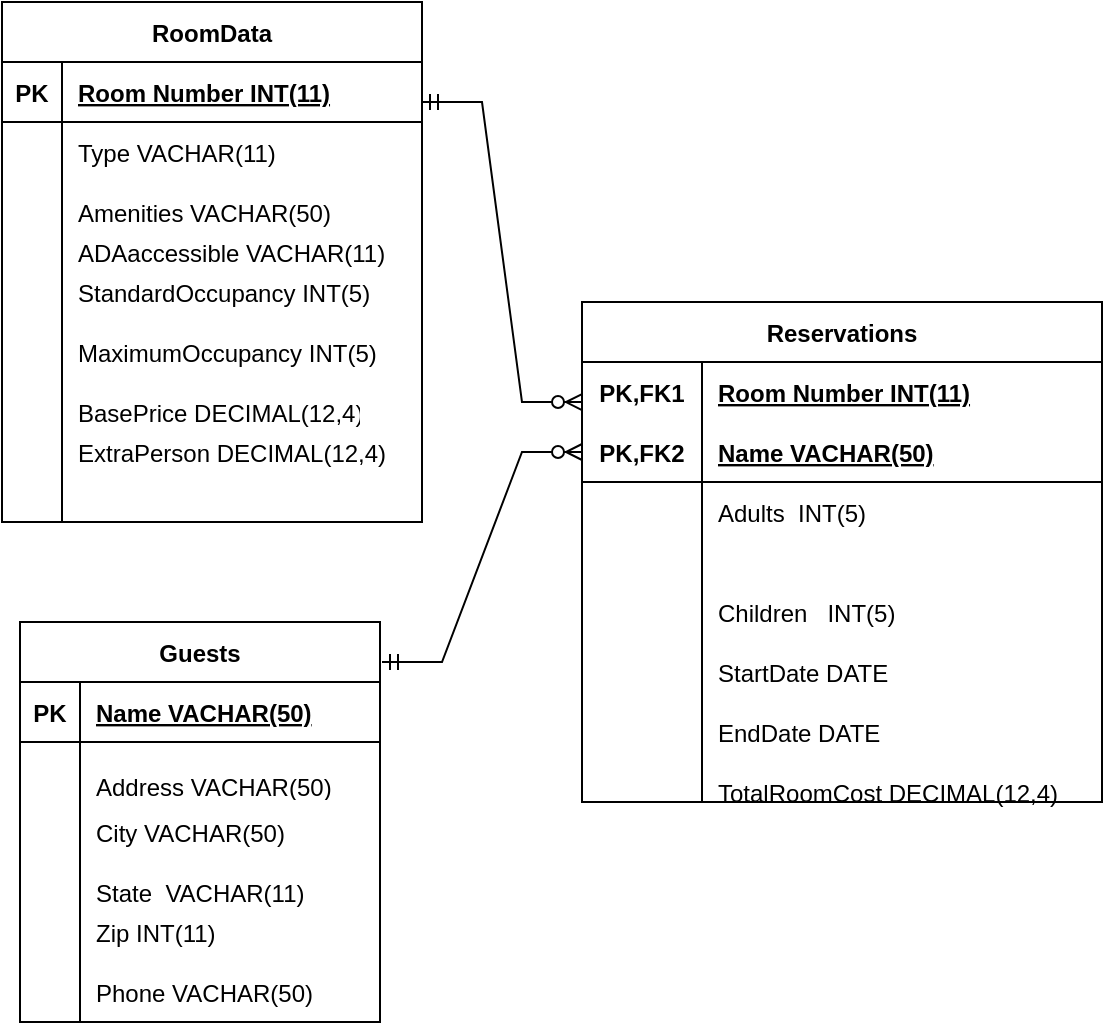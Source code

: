 <mxfile version="20.8.16" type="device"><diagram name="Page-1" id="BQPyDLlxwZd9uDcRkTOi"><mxGraphModel dx="586" dy="894" grid="1" gridSize="10" guides="1" tooltips="1" connect="1" arrows="1" fold="1" page="1" pageScale="1" pageWidth="850" pageHeight="1100" math="0" shadow="0"><root><mxCell id="0"/><mxCell id="1" parent="0"/><mxCell id="mMlgxf_uLr0fnl5zTdPp-9" value="RoomData" style="shape=table;startSize=30;container=1;collapsible=1;childLayout=tableLayout;fixedRows=1;rowLines=0;fontStyle=1;align=center;resizeLast=1;" vertex="1" parent="1"><mxGeometry x="40" y="40" width="210" height="260" as="geometry"/></mxCell><mxCell id="mMlgxf_uLr0fnl5zTdPp-10" value="" style="shape=tableRow;horizontal=0;startSize=0;swimlaneHead=0;swimlaneBody=0;fillColor=none;collapsible=0;dropTarget=0;points=[[0,0.5],[1,0.5]];portConstraint=eastwest;top=0;left=0;right=0;bottom=1;" vertex="1" parent="mMlgxf_uLr0fnl5zTdPp-9"><mxGeometry y="30" width="210" height="30" as="geometry"/></mxCell><mxCell id="mMlgxf_uLr0fnl5zTdPp-11" value="PK" style="shape=partialRectangle;connectable=0;fillColor=none;top=0;left=0;bottom=0;right=0;fontStyle=1;overflow=hidden;" vertex="1" parent="mMlgxf_uLr0fnl5zTdPp-10"><mxGeometry width="30" height="30" as="geometry"><mxRectangle width="30" height="30" as="alternateBounds"/></mxGeometry></mxCell><mxCell id="mMlgxf_uLr0fnl5zTdPp-12" value="Room Number INT(11)" style="shape=partialRectangle;connectable=0;fillColor=none;top=0;left=0;bottom=0;right=0;align=left;spacingLeft=6;fontStyle=5;overflow=hidden;" vertex="1" parent="mMlgxf_uLr0fnl5zTdPp-10"><mxGeometry x="30" width="180" height="30" as="geometry"><mxRectangle width="180" height="30" as="alternateBounds"/></mxGeometry></mxCell><mxCell id="mMlgxf_uLr0fnl5zTdPp-13" value="" style="shape=tableRow;horizontal=0;startSize=0;swimlaneHead=0;swimlaneBody=0;fillColor=none;collapsible=0;dropTarget=0;points=[[0,0.5],[1,0.5]];portConstraint=eastwest;top=0;left=0;right=0;bottom=0;" vertex="1" parent="mMlgxf_uLr0fnl5zTdPp-9"><mxGeometry y="60" width="210" height="30" as="geometry"/></mxCell><mxCell id="mMlgxf_uLr0fnl5zTdPp-14" value="" style="shape=partialRectangle;connectable=0;fillColor=none;top=0;left=0;bottom=0;right=0;editable=1;overflow=hidden;" vertex="1" parent="mMlgxf_uLr0fnl5zTdPp-13"><mxGeometry width="30" height="30" as="geometry"><mxRectangle width="30" height="30" as="alternateBounds"/></mxGeometry></mxCell><mxCell id="mMlgxf_uLr0fnl5zTdPp-15" value="Type VACHAR(11)" style="shape=partialRectangle;connectable=0;fillColor=none;top=0;left=0;bottom=0;right=0;align=left;spacingLeft=6;overflow=hidden;" vertex="1" parent="mMlgxf_uLr0fnl5zTdPp-13"><mxGeometry x="30" width="180" height="30" as="geometry"><mxRectangle width="180" height="30" as="alternateBounds"/></mxGeometry></mxCell><mxCell id="mMlgxf_uLr0fnl5zTdPp-16" value="" style="shape=tableRow;horizontal=0;startSize=0;swimlaneHead=0;swimlaneBody=0;fillColor=none;collapsible=0;dropTarget=0;points=[[0,0.5],[1,0.5]];portConstraint=eastwest;top=0;left=0;right=0;bottom=0;" vertex="1" parent="mMlgxf_uLr0fnl5zTdPp-9"><mxGeometry y="90" width="210" height="30" as="geometry"/></mxCell><mxCell id="mMlgxf_uLr0fnl5zTdPp-17" value="" style="shape=partialRectangle;connectable=0;fillColor=none;top=0;left=0;bottom=0;right=0;editable=1;overflow=hidden;" vertex="1" parent="mMlgxf_uLr0fnl5zTdPp-16"><mxGeometry width="30" height="30" as="geometry"><mxRectangle width="30" height="30" as="alternateBounds"/></mxGeometry></mxCell><mxCell id="mMlgxf_uLr0fnl5zTdPp-18" value="Amenities VACHAR(50)" style="shape=partialRectangle;connectable=0;fillColor=none;top=0;left=0;bottom=0;right=0;align=left;spacingLeft=6;overflow=hidden;" vertex="1" parent="mMlgxf_uLr0fnl5zTdPp-16"><mxGeometry x="30" width="180" height="30" as="geometry"><mxRectangle width="180" height="30" as="alternateBounds"/></mxGeometry></mxCell><mxCell id="mMlgxf_uLr0fnl5zTdPp-19" value="" style="shape=tableRow;horizontal=0;startSize=0;swimlaneHead=0;swimlaneBody=0;fillColor=none;collapsible=0;dropTarget=0;points=[[0,0.5],[1,0.5]];portConstraint=eastwest;top=0;left=0;right=0;bottom=0;" vertex="1" parent="mMlgxf_uLr0fnl5zTdPp-9"><mxGeometry y="120" width="210" height="140" as="geometry"/></mxCell><mxCell id="mMlgxf_uLr0fnl5zTdPp-20" value="" style="shape=partialRectangle;connectable=0;fillColor=none;top=0;left=0;bottom=0;right=0;editable=1;overflow=hidden;" vertex="1" parent="mMlgxf_uLr0fnl5zTdPp-19"><mxGeometry width="30" height="140" as="geometry"><mxRectangle width="30" height="140" as="alternateBounds"/></mxGeometry></mxCell><mxCell id="mMlgxf_uLr0fnl5zTdPp-21" value="" style="shape=partialRectangle;connectable=0;fillColor=none;top=0;left=0;bottom=0;right=0;align=left;spacingLeft=6;overflow=hidden;" vertex="1" parent="mMlgxf_uLr0fnl5zTdPp-19"><mxGeometry x="30" width="180" height="140" as="geometry"><mxRectangle width="180" height="140" as="alternateBounds"/></mxGeometry></mxCell><mxCell id="mMlgxf_uLr0fnl5zTdPp-68" value="ADAaccessible VACHAR(11)" style="shape=partialRectangle;connectable=0;fillColor=none;top=0;left=0;bottom=0;right=0;align=left;spacingLeft=6;overflow=hidden;" vertex="1" parent="1"><mxGeometry x="70" y="150" width="200" height="30" as="geometry"><mxRectangle width="150" height="30" as="alternateBounds"/></mxGeometry></mxCell><mxCell id="mMlgxf_uLr0fnl5zTdPp-69" value="StandardOccupancy INT(5)" style="shape=partialRectangle;connectable=0;fillColor=none;top=0;left=0;bottom=0;right=0;align=left;spacingLeft=6;overflow=hidden;" vertex="1" parent="1"><mxGeometry x="70" y="170" width="190" height="30" as="geometry"><mxRectangle width="150" height="30" as="alternateBounds"/></mxGeometry></mxCell><mxCell id="mMlgxf_uLr0fnl5zTdPp-70" value="MaximumOccupancy INT(5)" style="shape=partialRectangle;connectable=0;fillColor=none;top=0;left=0;bottom=0;right=0;align=left;spacingLeft=6;overflow=hidden;" vertex="1" parent="1"><mxGeometry x="70" y="200" width="180" height="30" as="geometry"><mxRectangle width="150" height="30" as="alternateBounds"/></mxGeometry></mxCell><mxCell id="mMlgxf_uLr0fnl5zTdPp-71" value="BasePrice DECIMAL(12,4)" style="shape=partialRectangle;connectable=0;fillColor=none;top=0;left=0;bottom=0;right=0;align=left;spacingLeft=6;overflow=hidden;" vertex="1" parent="1"><mxGeometry x="70" y="230" width="150" height="30" as="geometry"><mxRectangle width="150" height="30" as="alternateBounds"/></mxGeometry></mxCell><mxCell id="mMlgxf_uLr0fnl5zTdPp-72" value="ExtraPerson DECIMAL(12,4)" style="shape=partialRectangle;connectable=0;fillColor=none;top=0;left=0;bottom=0;right=0;align=left;spacingLeft=6;overflow=hidden;" vertex="1" parent="1"><mxGeometry x="70" y="250" width="180" height="30" as="geometry"><mxRectangle width="150" height="30" as="alternateBounds"/></mxGeometry></mxCell><mxCell id="mMlgxf_uLr0fnl5zTdPp-78" value="Guests" style="shape=table;startSize=30;container=1;collapsible=1;childLayout=tableLayout;fixedRows=1;rowLines=0;fontStyle=1;align=center;resizeLast=1;" vertex="1" parent="1"><mxGeometry x="49" y="350" width="180" height="200" as="geometry"/></mxCell><mxCell id="mMlgxf_uLr0fnl5zTdPp-79" value="" style="shape=tableRow;horizontal=0;startSize=0;swimlaneHead=0;swimlaneBody=0;fillColor=none;collapsible=0;dropTarget=0;points=[[0,0.5],[1,0.5]];portConstraint=eastwest;top=0;left=0;right=0;bottom=1;" vertex="1" parent="mMlgxf_uLr0fnl5zTdPp-78"><mxGeometry y="30" width="180" height="30" as="geometry"/></mxCell><mxCell id="mMlgxf_uLr0fnl5zTdPp-80" value="PK" style="shape=partialRectangle;connectable=0;fillColor=none;top=0;left=0;bottom=0;right=0;fontStyle=1;overflow=hidden;" vertex="1" parent="mMlgxf_uLr0fnl5zTdPp-79"><mxGeometry width="30" height="30" as="geometry"><mxRectangle width="30" height="30" as="alternateBounds"/></mxGeometry></mxCell><mxCell id="mMlgxf_uLr0fnl5zTdPp-81" value="Name VACHAR(50)" style="shape=partialRectangle;connectable=0;fillColor=none;top=0;left=0;bottom=0;right=0;align=left;spacingLeft=6;fontStyle=5;overflow=hidden;" vertex="1" parent="mMlgxf_uLr0fnl5zTdPp-79"><mxGeometry x="30" width="150" height="30" as="geometry"><mxRectangle width="150" height="30" as="alternateBounds"/></mxGeometry></mxCell><mxCell id="mMlgxf_uLr0fnl5zTdPp-85" value="" style="shape=tableRow;horizontal=0;startSize=0;swimlaneHead=0;swimlaneBody=0;fillColor=none;collapsible=0;dropTarget=0;points=[[0,0.5],[1,0.5]];portConstraint=eastwest;top=0;left=0;right=0;bottom=0;" vertex="1" parent="mMlgxf_uLr0fnl5zTdPp-78"><mxGeometry y="60" width="180" height="30" as="geometry"/></mxCell><mxCell id="mMlgxf_uLr0fnl5zTdPp-86" value="" style="shape=partialRectangle;connectable=0;fillColor=none;top=0;left=0;bottom=0;right=0;editable=1;overflow=hidden;" vertex="1" parent="mMlgxf_uLr0fnl5zTdPp-85"><mxGeometry width="30" height="30" as="geometry"><mxRectangle width="30" height="30" as="alternateBounds"/></mxGeometry></mxCell><mxCell id="mMlgxf_uLr0fnl5zTdPp-87" value="&#10;Address VACHAR(50)" style="shape=partialRectangle;connectable=0;fillColor=none;top=0;left=0;bottom=0;right=0;align=left;spacingLeft=6;overflow=hidden;fontStyle=0" vertex="1" parent="mMlgxf_uLr0fnl5zTdPp-85"><mxGeometry x="30" width="150" height="30" as="geometry"><mxRectangle width="150" height="30" as="alternateBounds"/></mxGeometry></mxCell><mxCell id="mMlgxf_uLr0fnl5zTdPp-88" value="" style="shape=tableRow;horizontal=0;startSize=0;swimlaneHead=0;swimlaneBody=0;fillColor=none;collapsible=0;dropTarget=0;points=[[0,0.5],[1,0.5]];portConstraint=eastwest;top=0;left=0;right=0;bottom=0;" vertex="1" parent="mMlgxf_uLr0fnl5zTdPp-78"><mxGeometry y="90" width="180" height="80" as="geometry"/></mxCell><mxCell id="mMlgxf_uLr0fnl5zTdPp-89" value="" style="shape=partialRectangle;connectable=0;fillColor=none;top=0;left=0;bottom=0;right=0;editable=1;overflow=hidden;" vertex="1" parent="mMlgxf_uLr0fnl5zTdPp-88"><mxGeometry width="30" height="80" as="geometry"><mxRectangle width="30" height="80" as="alternateBounds"/></mxGeometry></mxCell><mxCell id="mMlgxf_uLr0fnl5zTdPp-90" value="" style="shape=partialRectangle;connectable=0;fillColor=none;top=0;left=0;bottom=0;right=0;align=left;spacingLeft=6;overflow=hidden;" vertex="1" parent="mMlgxf_uLr0fnl5zTdPp-88"><mxGeometry x="30" width="150" height="80" as="geometry"><mxRectangle width="150" height="80" as="alternateBounds"/></mxGeometry></mxCell><mxCell id="mMlgxf_uLr0fnl5zTdPp-82" value="" style="shape=tableRow;horizontal=0;startSize=0;swimlaneHead=0;swimlaneBody=0;fillColor=none;collapsible=0;dropTarget=0;points=[[0,0.5],[1,0.5]];portConstraint=eastwest;top=0;left=0;right=0;bottom=0;" vertex="1" parent="mMlgxf_uLr0fnl5zTdPp-78"><mxGeometry y="170" width="180" height="30" as="geometry"/></mxCell><mxCell id="mMlgxf_uLr0fnl5zTdPp-83" value="" style="shape=partialRectangle;connectable=0;fillColor=none;top=0;left=0;bottom=0;right=0;editable=1;overflow=hidden;" vertex="1" parent="mMlgxf_uLr0fnl5zTdPp-82"><mxGeometry width="30" height="30" as="geometry"><mxRectangle width="30" height="30" as="alternateBounds"/></mxGeometry></mxCell><mxCell id="mMlgxf_uLr0fnl5zTdPp-84" value="Phone VACHAR(50)" style="shape=partialRectangle;connectable=0;fillColor=none;top=0;left=0;bottom=0;right=0;align=left;spacingLeft=6;overflow=hidden;" vertex="1" parent="mMlgxf_uLr0fnl5zTdPp-82"><mxGeometry x="30" width="150" height="30" as="geometry"><mxRectangle width="150" height="30" as="alternateBounds"/></mxGeometry></mxCell><mxCell id="mMlgxf_uLr0fnl5zTdPp-104" value="State  VACHAR(11)" style="shape=partialRectangle;connectable=0;fillColor=none;top=0;left=0;bottom=0;right=0;align=left;spacingLeft=6;overflow=hidden;" vertex="1" parent="1"><mxGeometry x="79" y="470" width="150" height="30" as="geometry"><mxRectangle width="150" height="30" as="alternateBounds"/></mxGeometry></mxCell><mxCell id="mMlgxf_uLr0fnl5zTdPp-105" value="Zip INT(11)" style="shape=partialRectangle;connectable=0;fillColor=none;top=0;left=0;bottom=0;right=0;align=left;spacingLeft=6;overflow=hidden;" vertex="1" parent="1"><mxGeometry x="79" y="490" width="150" height="30" as="geometry"><mxRectangle width="150" height="30" as="alternateBounds"/></mxGeometry></mxCell><mxCell id="mMlgxf_uLr0fnl5zTdPp-106" value="City VACHAR(50)" style="shape=partialRectangle;connectable=0;fillColor=none;top=0;left=0;bottom=0;right=0;align=left;spacingLeft=6;overflow=hidden;" vertex="1" parent="1"><mxGeometry x="79" y="440" width="150" height="30" as="geometry"><mxRectangle width="150" height="30" as="alternateBounds"/></mxGeometry></mxCell><mxCell id="mMlgxf_uLr0fnl5zTdPp-107" value="Reservations" style="shape=table;startSize=30;container=1;collapsible=1;childLayout=tableLayout;fixedRows=1;rowLines=0;fontStyle=1;align=center;resizeLast=1;" vertex="1" parent="1"><mxGeometry x="330" y="190" width="260" height="250" as="geometry"/></mxCell><mxCell id="mMlgxf_uLr0fnl5zTdPp-108" value="" style="shape=tableRow;horizontal=0;startSize=0;swimlaneHead=0;swimlaneBody=0;fillColor=none;collapsible=0;dropTarget=0;points=[[0,0.5],[1,0.5]];portConstraint=eastwest;top=0;left=0;right=0;bottom=0;" vertex="1" parent="mMlgxf_uLr0fnl5zTdPp-107"><mxGeometry y="30" width="260" height="30" as="geometry"/></mxCell><mxCell id="mMlgxf_uLr0fnl5zTdPp-109" value="PK,FK1" style="shape=partialRectangle;connectable=0;fillColor=none;top=0;left=0;bottom=0;right=0;fontStyle=1;overflow=hidden;" vertex="1" parent="mMlgxf_uLr0fnl5zTdPp-108"><mxGeometry width="60" height="30" as="geometry"><mxRectangle width="60" height="30" as="alternateBounds"/></mxGeometry></mxCell><mxCell id="mMlgxf_uLr0fnl5zTdPp-110" value="Room Number INT(11)" style="shape=partialRectangle;connectable=0;fillColor=none;top=0;left=0;bottom=0;right=0;align=left;spacingLeft=6;fontStyle=5;overflow=hidden;" vertex="1" parent="mMlgxf_uLr0fnl5zTdPp-108"><mxGeometry x="60" width="200" height="30" as="geometry"><mxRectangle width="200" height="30" as="alternateBounds"/></mxGeometry></mxCell><mxCell id="mMlgxf_uLr0fnl5zTdPp-111" value="" style="shape=tableRow;horizontal=0;startSize=0;swimlaneHead=0;swimlaneBody=0;fillColor=none;collapsible=0;dropTarget=0;points=[[0,0.5],[1,0.5]];portConstraint=eastwest;top=0;left=0;right=0;bottom=1;" vertex="1" parent="mMlgxf_uLr0fnl5zTdPp-107"><mxGeometry y="60" width="260" height="30" as="geometry"/></mxCell><mxCell id="mMlgxf_uLr0fnl5zTdPp-112" value="PK,FK2" style="shape=partialRectangle;connectable=0;fillColor=none;top=0;left=0;bottom=0;right=0;fontStyle=1;overflow=hidden;" vertex="1" parent="mMlgxf_uLr0fnl5zTdPp-111"><mxGeometry width="60" height="30" as="geometry"><mxRectangle width="60" height="30" as="alternateBounds"/></mxGeometry></mxCell><mxCell id="mMlgxf_uLr0fnl5zTdPp-113" value="Name VACHAR(50)" style="shape=partialRectangle;connectable=0;fillColor=none;top=0;left=0;bottom=0;right=0;align=left;spacingLeft=6;fontStyle=5;overflow=hidden;" vertex="1" parent="mMlgxf_uLr0fnl5zTdPp-111"><mxGeometry x="60" width="200" height="30" as="geometry"><mxRectangle width="200" height="30" as="alternateBounds"/></mxGeometry></mxCell><mxCell id="mMlgxf_uLr0fnl5zTdPp-114" value="" style="shape=tableRow;horizontal=0;startSize=0;swimlaneHead=0;swimlaneBody=0;fillColor=none;collapsible=0;dropTarget=0;points=[[0,0.5],[1,0.5]];portConstraint=eastwest;top=0;left=0;right=0;bottom=0;" vertex="1" parent="mMlgxf_uLr0fnl5zTdPp-107"><mxGeometry y="90" width="260" height="30" as="geometry"/></mxCell><mxCell id="mMlgxf_uLr0fnl5zTdPp-115" value="" style="shape=partialRectangle;connectable=0;fillColor=none;top=0;left=0;bottom=0;right=0;editable=1;overflow=hidden;" vertex="1" parent="mMlgxf_uLr0fnl5zTdPp-114"><mxGeometry width="60" height="30" as="geometry"><mxRectangle width="60" height="30" as="alternateBounds"/></mxGeometry></mxCell><mxCell id="mMlgxf_uLr0fnl5zTdPp-116" value="Adults  INT(5)" style="shape=partialRectangle;connectable=0;fillColor=none;top=0;left=0;bottom=0;right=0;align=left;spacingLeft=6;overflow=hidden;" vertex="1" parent="mMlgxf_uLr0fnl5zTdPp-114"><mxGeometry x="60" width="200" height="30" as="geometry"><mxRectangle width="200" height="30" as="alternateBounds"/></mxGeometry></mxCell><mxCell id="mMlgxf_uLr0fnl5zTdPp-117" value="" style="shape=tableRow;horizontal=0;startSize=0;swimlaneHead=0;swimlaneBody=0;fillColor=none;collapsible=0;dropTarget=0;points=[[0,0.5],[1,0.5]];portConstraint=eastwest;top=0;left=0;right=0;bottom=0;" vertex="1" parent="mMlgxf_uLr0fnl5zTdPp-107"><mxGeometry y="120" width="260" height="130" as="geometry"/></mxCell><mxCell id="mMlgxf_uLr0fnl5zTdPp-118" value="" style="shape=partialRectangle;connectable=0;fillColor=none;top=0;left=0;bottom=0;right=0;editable=1;overflow=hidden;" vertex="1" parent="mMlgxf_uLr0fnl5zTdPp-117"><mxGeometry width="60" height="130" as="geometry"><mxRectangle width="60" height="130" as="alternateBounds"/></mxGeometry></mxCell><mxCell id="mMlgxf_uLr0fnl5zTdPp-119" value="" style="shape=partialRectangle;connectable=0;fillColor=none;top=0;left=0;bottom=0;right=0;align=left;spacingLeft=6;overflow=hidden;" vertex="1" parent="mMlgxf_uLr0fnl5zTdPp-117"><mxGeometry x="60" width="200" height="130" as="geometry"><mxRectangle width="200" height="130" as="alternateBounds"/></mxGeometry></mxCell><mxCell id="mMlgxf_uLr0fnl5zTdPp-120" value="" style="shape=tableRow;horizontal=0;startSize=0;swimlaneHead=0;swimlaneBody=0;fillColor=none;collapsible=0;dropTarget=0;points=[[0,0.5],[1,0.5]];portConstraint=eastwest;top=0;left=0;right=0;bottom=0;" vertex="1" parent="1"><mxGeometry x="330" y="360" width="260" height="30" as="geometry"/></mxCell><mxCell id="mMlgxf_uLr0fnl5zTdPp-121" value="" style="shape=partialRectangle;connectable=0;fillColor=none;top=0;left=0;bottom=0;right=0;editable=1;overflow=hidden;" vertex="1" parent="mMlgxf_uLr0fnl5zTdPp-120"><mxGeometry width="60" height="30" as="geometry"><mxRectangle width="60" height="30" as="alternateBounds"/></mxGeometry></mxCell><mxCell id="mMlgxf_uLr0fnl5zTdPp-123" value="" style="shape=tableRow;horizontal=0;startSize=0;swimlaneHead=0;swimlaneBody=0;fillColor=none;collapsible=0;dropTarget=0;points=[[0,0.5],[1,0.5]];portConstraint=eastwest;top=0;left=0;right=0;bottom=0;" vertex="1" parent="1"><mxGeometry x="330" y="390" width="260" height="30" as="geometry"/></mxCell><mxCell id="mMlgxf_uLr0fnl5zTdPp-124" value="" style="shape=partialRectangle;connectable=0;fillColor=none;top=0;left=0;bottom=0;right=0;editable=1;overflow=hidden;" vertex="1" parent="mMlgxf_uLr0fnl5zTdPp-123"><mxGeometry width="60" height="30" as="geometry"><mxRectangle width="60" height="30" as="alternateBounds"/></mxGeometry></mxCell><mxCell id="mMlgxf_uLr0fnl5zTdPp-126" value="" style="shape=tableRow;horizontal=0;startSize=0;swimlaneHead=0;swimlaneBody=0;fillColor=none;collapsible=0;dropTarget=0;points=[[0,0.5],[1,0.5]];portConstraint=eastwest;top=0;left=0;right=0;bottom=0;" vertex="1" parent="1"><mxGeometry x="330" y="410" width="260" height="30" as="geometry"/></mxCell><mxCell id="mMlgxf_uLr0fnl5zTdPp-127" value="" style="shape=partialRectangle;connectable=0;fillColor=none;top=0;left=0;bottom=0;right=0;editable=1;overflow=hidden;" vertex="1" parent="mMlgxf_uLr0fnl5zTdPp-126"><mxGeometry width="60" height="30" as="geometry"><mxRectangle width="60" height="30" as="alternateBounds"/></mxGeometry></mxCell><mxCell id="mMlgxf_uLr0fnl5zTdPp-129" value="" style="shape=tableRow;horizontal=0;startSize=0;swimlaneHead=0;swimlaneBody=0;fillColor=none;collapsible=0;dropTarget=0;points=[[0,0.5],[1,0.5]];portConstraint=eastwest;top=0;left=0;right=0;bottom=0;" vertex="1" parent="1"><mxGeometry x="330" y="440" width="260" height="30" as="geometry"/></mxCell><mxCell id="mMlgxf_uLr0fnl5zTdPp-130" value="" style="shape=partialRectangle;connectable=0;fillColor=none;top=0;left=0;bottom=0;right=0;editable=1;overflow=hidden;" vertex="1" parent="mMlgxf_uLr0fnl5zTdPp-129"><mxGeometry width="60" height="30" as="geometry"><mxRectangle width="60" height="30" as="alternateBounds"/></mxGeometry></mxCell><mxCell id="mMlgxf_uLr0fnl5zTdPp-122" value="Children   INT(5)" style="shape=partialRectangle;connectable=0;fillColor=none;top=0;left=0;bottom=0;right=0;align=left;spacingLeft=6;overflow=hidden;fontStyle=0" vertex="1" parent="1"><mxGeometry x="390" y="330" width="200" height="30" as="geometry"><mxRectangle width="200" height="30" as="alternateBounds"/></mxGeometry></mxCell><mxCell id="mMlgxf_uLr0fnl5zTdPp-125" value="StartDate DATE" style="shape=partialRectangle;connectable=0;fillColor=none;top=0;left=0;bottom=0;right=0;align=left;spacingLeft=6;overflow=hidden;" vertex="1" parent="1"><mxGeometry x="390" y="360" width="200" height="30" as="geometry"><mxRectangle width="200" height="30" as="alternateBounds"/></mxGeometry></mxCell><mxCell id="mMlgxf_uLr0fnl5zTdPp-128" value="EndDate DATE" style="shape=partialRectangle;connectable=0;fillColor=none;top=0;left=0;bottom=0;right=0;align=left;spacingLeft=6;overflow=hidden;" vertex="1" parent="1"><mxGeometry x="390" y="390" width="200" height="30" as="geometry"><mxRectangle width="200" height="30" as="alternateBounds"/></mxGeometry></mxCell><mxCell id="mMlgxf_uLr0fnl5zTdPp-131" value="TotalRoomCost DECIMAL(12,4)" style="shape=partialRectangle;connectable=0;fillColor=none;top=0;left=0;bottom=0;right=0;align=left;spacingLeft=6;overflow=hidden;" vertex="1" parent="1"><mxGeometry x="390" y="420" width="200" height="30" as="geometry"><mxRectangle width="200" height="30" as="alternateBounds"/></mxGeometry></mxCell><mxCell id="mMlgxf_uLr0fnl5zTdPp-132" value="" style="edgeStyle=entityRelationEdgeStyle;fontSize=12;html=1;endArrow=ERzeroToMany;startArrow=ERmandOne;rounded=0;entryX=0;entryY=0.5;entryDx=0;entryDy=0;" edge="1" parent="1" target="mMlgxf_uLr0fnl5zTdPp-111"><mxGeometry width="100" height="100" relative="1" as="geometry"><mxPoint x="230" y="370" as="sourcePoint"/><mxPoint x="330" y="270" as="targetPoint"/></mxGeometry></mxCell><mxCell id="mMlgxf_uLr0fnl5zTdPp-133" value="" style="edgeStyle=entityRelationEdgeStyle;fontSize=12;html=1;endArrow=ERzeroToMany;startArrow=ERmandOne;rounded=0;entryX=0;entryY=0.667;entryDx=0;entryDy=0;entryPerimeter=0;" edge="1" parent="1" target="mMlgxf_uLr0fnl5zTdPp-108"><mxGeometry width="100" height="100" relative="1" as="geometry"><mxPoint x="250" y="90" as="sourcePoint"/><mxPoint x="350" y="-10" as="targetPoint"/></mxGeometry></mxCell></root></mxGraphModel></diagram></mxfile>
